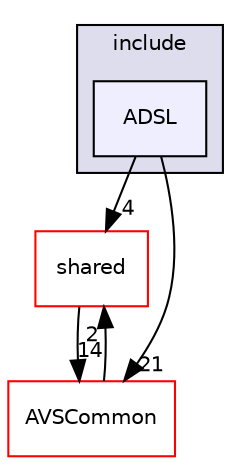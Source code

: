 digraph "/workplace/avs-device-sdk/ADSL/include/ADSL" {
  compound=true
  node [ fontsize="10", fontname="Helvetica"];
  edge [ labelfontsize="10", labelfontname="Helvetica"];
  subgraph clusterdir_0ad8890ca26b658b7f4a1511f46d3706 {
    graph [ bgcolor="#ddddee", pencolor="black", label="include" fontname="Helvetica", fontsize="10", URL="dir_0ad8890ca26b658b7f4a1511f46d3706.html"]
  dir_02d2e4cabccc4f164a834c9d2dadd160 [shape=box, label="ADSL", style="filled", fillcolor="#eeeeff", pencolor="black", URL="dir_02d2e4cabccc4f164a834c9d2dadd160.html"];
  }
  dir_9982052f7ce695d12571567315b2fafa [shape=box label="shared" fillcolor="white" style="filled" color="red" URL="dir_9982052f7ce695d12571567315b2fafa.html"];
  dir_13e65effb2bde530b17b3d5eefcd0266 [shape=box label="AVSCommon" fillcolor="white" style="filled" color="red" URL="dir_13e65effb2bde530b17b3d5eefcd0266.html"];
  dir_9982052f7ce695d12571567315b2fafa->dir_13e65effb2bde530b17b3d5eefcd0266 [headlabel="14", labeldistance=1.5 headhref="dir_000598_000017.html"];
  dir_13e65effb2bde530b17b3d5eefcd0266->dir_9982052f7ce695d12571567315b2fafa [headlabel="2", labeldistance=1.5 headhref="dir_000017_000598.html"];
  dir_02d2e4cabccc4f164a834c9d2dadd160->dir_9982052f7ce695d12571567315b2fafa [headlabel="4", labeldistance=1.5 headhref="dir_000013_000598.html"];
  dir_02d2e4cabccc4f164a834c9d2dadd160->dir_13e65effb2bde530b17b3d5eefcd0266 [headlabel="21", labeldistance=1.5 headhref="dir_000013_000017.html"];
}
